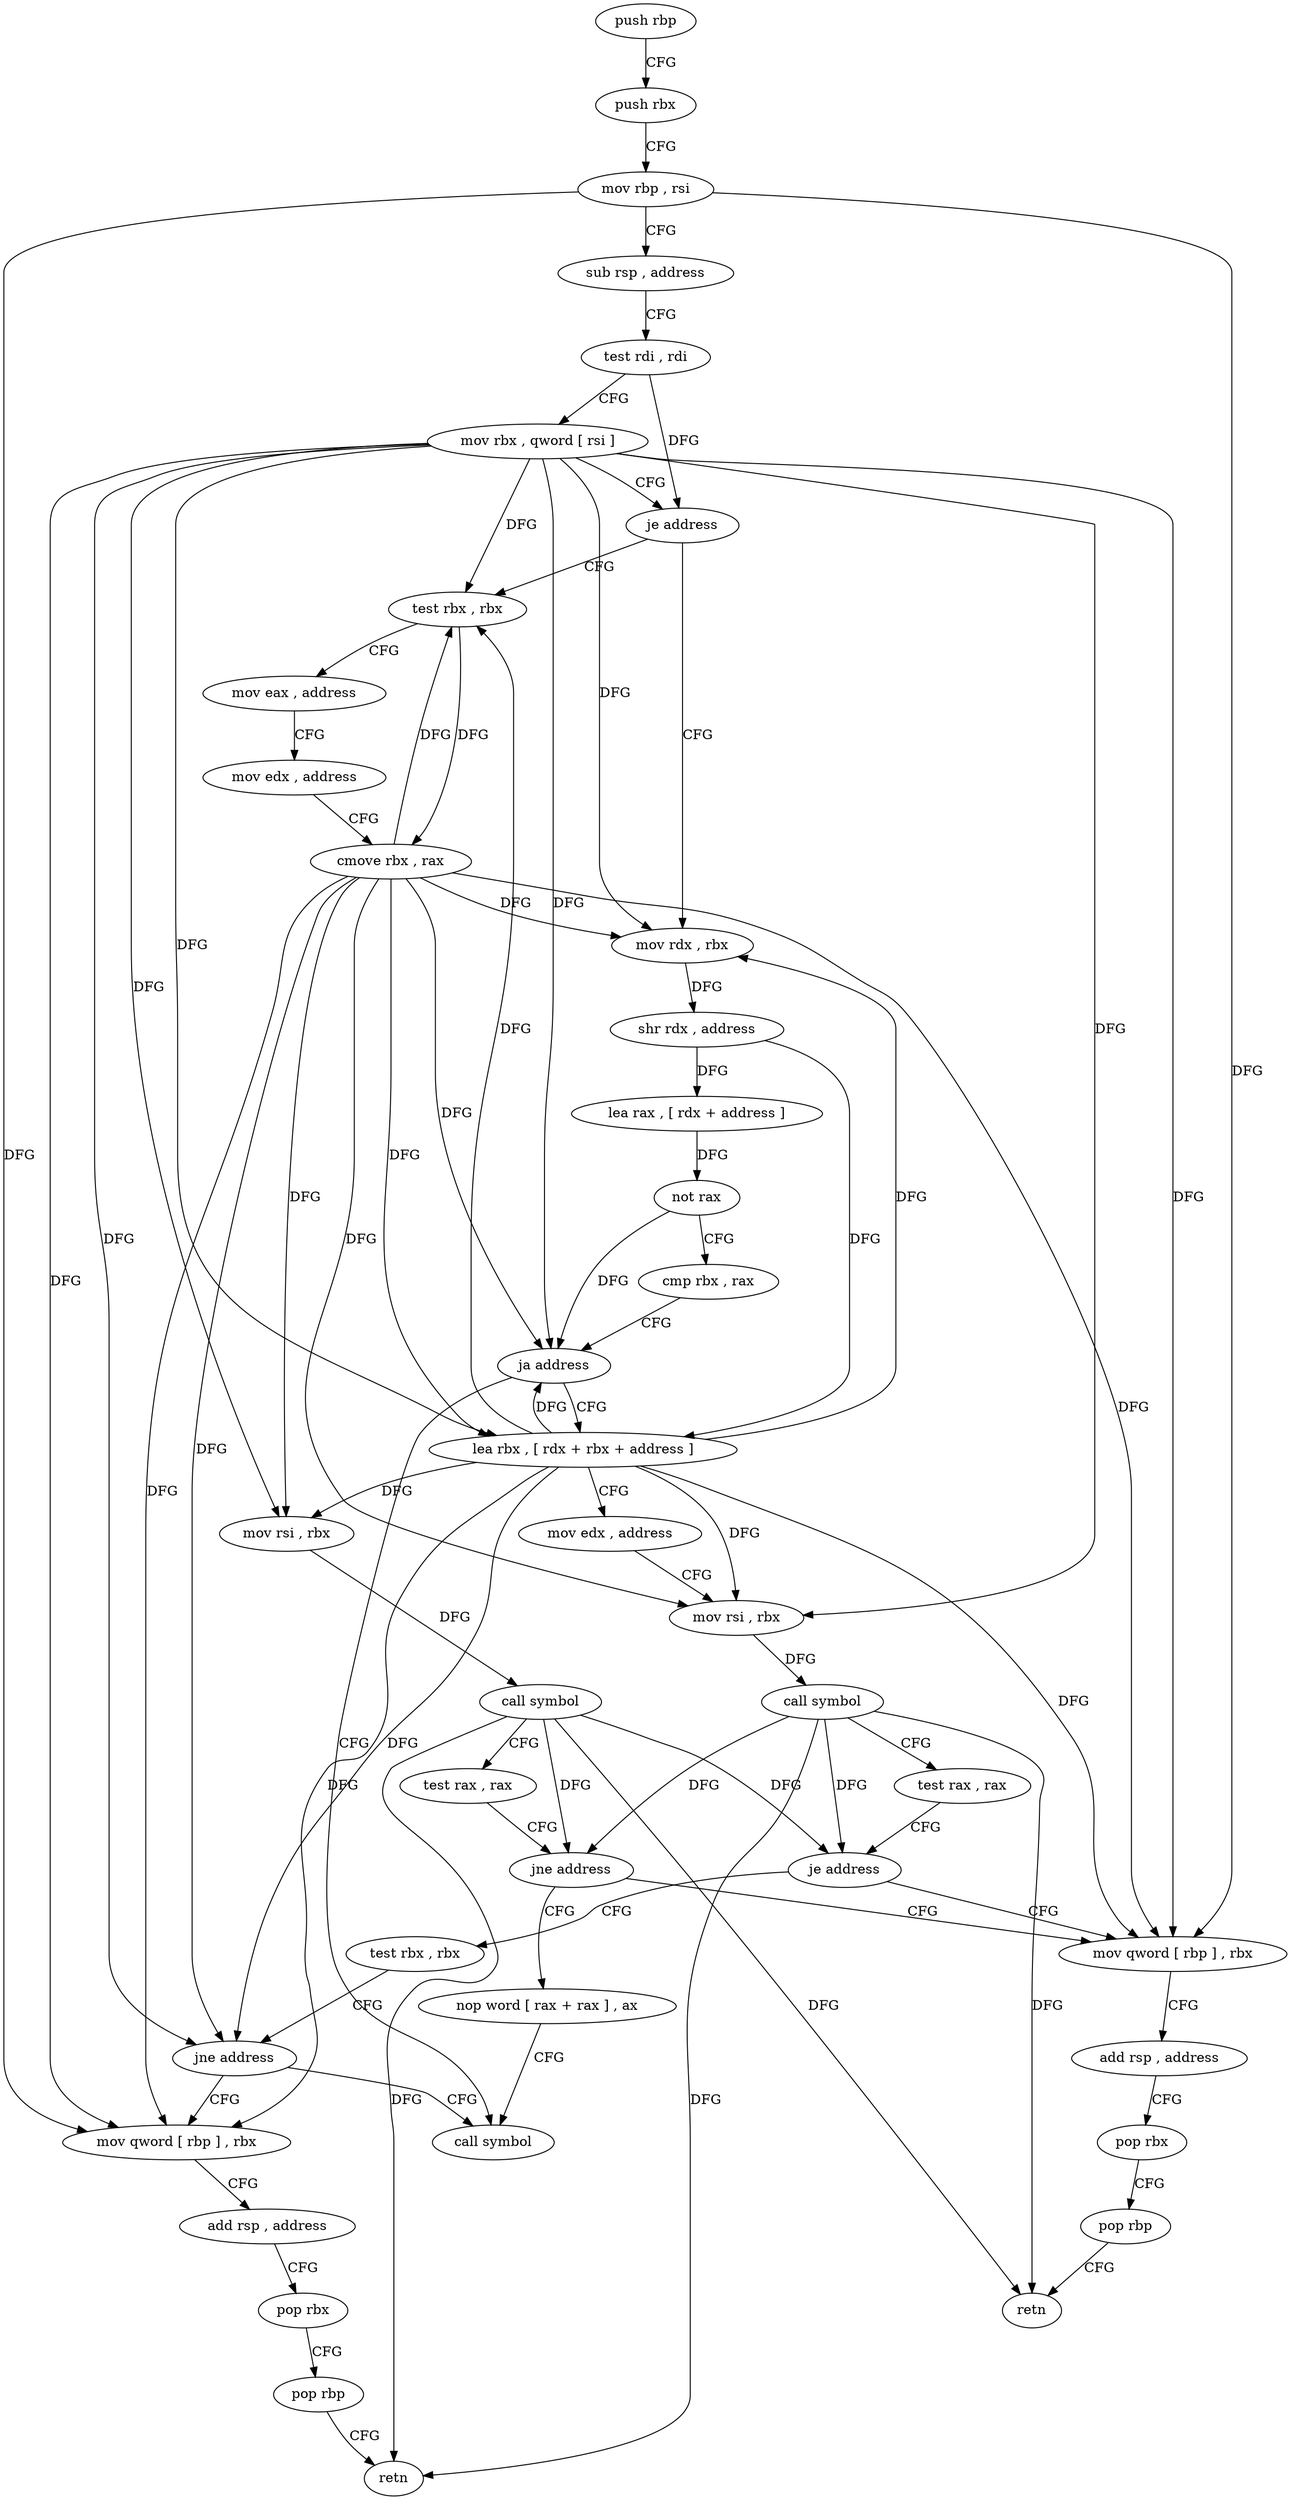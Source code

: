 digraph "func" {
"4443328" [label = "push rbp" ]
"4443329" [label = "push rbx" ]
"4443330" [label = "mov rbp , rsi" ]
"4443333" [label = "sub rsp , address" ]
"4443337" [label = "test rdi , rdi" ]
"4443340" [label = "mov rbx , qword [ rsi ]" ]
"4443343" [label = "je address" ]
"4443400" [label = "test rbx , rbx" ]
"4443345" [label = "mov rdx , rbx" ]
"4443403" [label = "mov eax , address" ]
"4443408" [label = "mov edx , address" ]
"4443413" [label = "cmove rbx , rax" ]
"4443417" [label = "mov rsi , rbx" ]
"4443420" [label = "call symbol" ]
"4443425" [label = "test rax , rax" ]
"4443428" [label = "jne address" ]
"4443386" [label = "mov qword [ rbp ] , rbx" ]
"4443430" [label = "nop word [ rax + rax ] , ax" ]
"4443348" [label = "shr rdx , address" ]
"4443351" [label = "lea rax , [ rdx + address ]" ]
"4443355" [label = "not rax" ]
"4443358" [label = "cmp rbx , rax" ]
"4443361" [label = "ja address" ]
"4443440" [label = "call symbol" ]
"4443363" [label = "lea rbx , [ rdx + rbx + address ]" ]
"4443390" [label = "add rsp , address" ]
"4443394" [label = "pop rbx" ]
"4443395" [label = "pop rbp" ]
"4443396" [label = "retn" ]
"4443368" [label = "mov edx , address" ]
"4443373" [label = "mov rsi , rbx" ]
"4443376" [label = "call symbol" ]
"4443381" [label = "test rax , rax" ]
"4443384" [label = "je address" ]
"4443448" [label = "test rbx , rbx" ]
"4443451" [label = "jne address" ]
"4443453" [label = "mov qword [ rbp ] , rbx" ]
"4443457" [label = "add rsp , address" ]
"4443461" [label = "pop rbx" ]
"4443462" [label = "pop rbp" ]
"4443463" [label = "retn" ]
"4443328" -> "4443329" [ label = "CFG" ]
"4443329" -> "4443330" [ label = "CFG" ]
"4443330" -> "4443333" [ label = "CFG" ]
"4443330" -> "4443386" [ label = "DFG" ]
"4443330" -> "4443453" [ label = "DFG" ]
"4443333" -> "4443337" [ label = "CFG" ]
"4443337" -> "4443340" [ label = "CFG" ]
"4443337" -> "4443343" [ label = "DFG" ]
"4443340" -> "4443343" [ label = "CFG" ]
"4443340" -> "4443400" [ label = "DFG" ]
"4443340" -> "4443345" [ label = "DFG" ]
"4443340" -> "4443361" [ label = "DFG" ]
"4443340" -> "4443417" [ label = "DFG" ]
"4443340" -> "4443363" [ label = "DFG" ]
"4443340" -> "4443373" [ label = "DFG" ]
"4443340" -> "4443386" [ label = "DFG" ]
"4443340" -> "4443451" [ label = "DFG" ]
"4443340" -> "4443453" [ label = "DFG" ]
"4443343" -> "4443400" [ label = "CFG" ]
"4443343" -> "4443345" [ label = "CFG" ]
"4443400" -> "4443403" [ label = "CFG" ]
"4443400" -> "4443413" [ label = "DFG" ]
"4443345" -> "4443348" [ label = "DFG" ]
"4443403" -> "4443408" [ label = "CFG" ]
"4443408" -> "4443413" [ label = "CFG" ]
"4443413" -> "4443417" [ label = "DFG" ]
"4443413" -> "4443400" [ label = "DFG" ]
"4443413" -> "4443345" [ label = "DFG" ]
"4443413" -> "4443361" [ label = "DFG" ]
"4443413" -> "4443363" [ label = "DFG" ]
"4443413" -> "4443373" [ label = "DFG" ]
"4443413" -> "4443386" [ label = "DFG" ]
"4443413" -> "4443451" [ label = "DFG" ]
"4443413" -> "4443453" [ label = "DFG" ]
"4443417" -> "4443420" [ label = "DFG" ]
"4443420" -> "4443425" [ label = "CFG" ]
"4443420" -> "4443428" [ label = "DFG" ]
"4443420" -> "4443384" [ label = "DFG" ]
"4443420" -> "4443396" [ label = "DFG" ]
"4443420" -> "4443463" [ label = "DFG" ]
"4443425" -> "4443428" [ label = "CFG" ]
"4443428" -> "4443386" [ label = "CFG" ]
"4443428" -> "4443430" [ label = "CFG" ]
"4443386" -> "4443390" [ label = "CFG" ]
"4443430" -> "4443440" [ label = "CFG" ]
"4443348" -> "4443351" [ label = "DFG" ]
"4443348" -> "4443363" [ label = "DFG" ]
"4443351" -> "4443355" [ label = "DFG" ]
"4443355" -> "4443358" [ label = "CFG" ]
"4443355" -> "4443361" [ label = "DFG" ]
"4443358" -> "4443361" [ label = "CFG" ]
"4443361" -> "4443440" [ label = "CFG" ]
"4443361" -> "4443363" [ label = "CFG" ]
"4443363" -> "4443368" [ label = "CFG" ]
"4443363" -> "4443400" [ label = "DFG" ]
"4443363" -> "4443345" [ label = "DFG" ]
"4443363" -> "4443417" [ label = "DFG" ]
"4443363" -> "4443361" [ label = "DFG" ]
"4443363" -> "4443373" [ label = "DFG" ]
"4443363" -> "4443386" [ label = "DFG" ]
"4443363" -> "4443451" [ label = "DFG" ]
"4443363" -> "4443453" [ label = "DFG" ]
"4443390" -> "4443394" [ label = "CFG" ]
"4443394" -> "4443395" [ label = "CFG" ]
"4443395" -> "4443396" [ label = "CFG" ]
"4443368" -> "4443373" [ label = "CFG" ]
"4443373" -> "4443376" [ label = "DFG" ]
"4443376" -> "4443381" [ label = "CFG" ]
"4443376" -> "4443428" [ label = "DFG" ]
"4443376" -> "4443384" [ label = "DFG" ]
"4443376" -> "4443396" [ label = "DFG" ]
"4443376" -> "4443463" [ label = "DFG" ]
"4443381" -> "4443384" [ label = "CFG" ]
"4443384" -> "4443448" [ label = "CFG" ]
"4443384" -> "4443386" [ label = "CFG" ]
"4443448" -> "4443451" [ label = "CFG" ]
"4443451" -> "4443440" [ label = "CFG" ]
"4443451" -> "4443453" [ label = "CFG" ]
"4443453" -> "4443457" [ label = "CFG" ]
"4443457" -> "4443461" [ label = "CFG" ]
"4443461" -> "4443462" [ label = "CFG" ]
"4443462" -> "4443463" [ label = "CFG" ]
}
